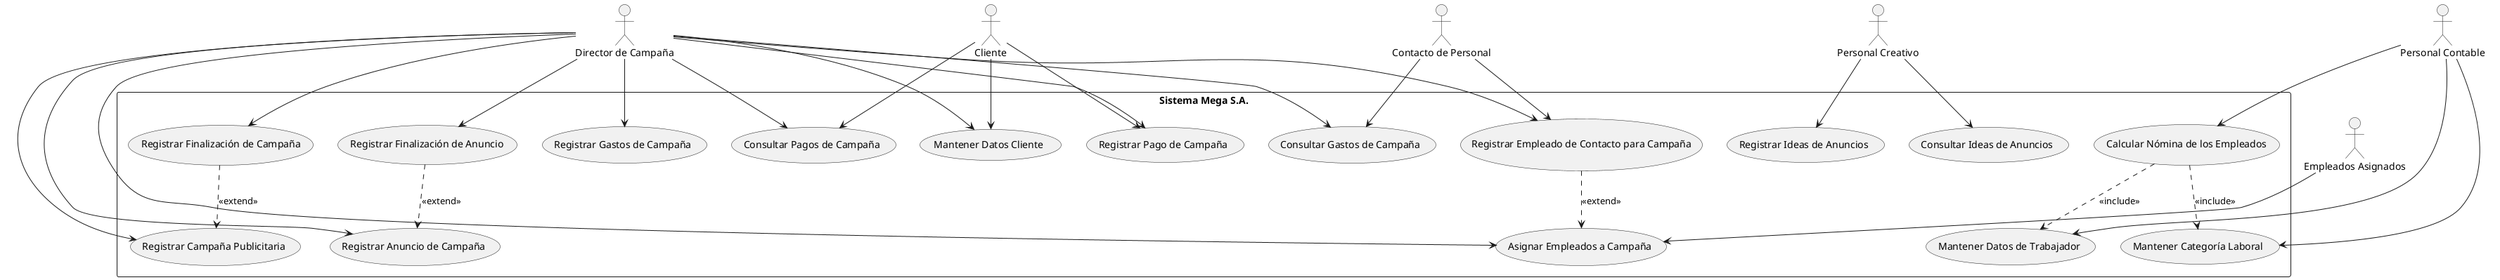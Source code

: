 @startuml
' Define system boundary
rectangle "Sistema Mega S.A." {
  ' Use Cases para Director de Campaña
  usecase "Mantener Datos Cliente" as UC1
  usecase "Registrar Campaña Publicitaria" as UC2
  usecase "Registrar Finalización de Campaña" as UC3
  usecase "Registrar Pago de Campaña" as UC4
  usecase "Consultar Pagos de Campaña" as UC5
  usecase "Asignar Empleados a Campaña" as UC6
  usecase "Registrar Empleado de Contacto para Campaña" as UC7
  usecase "Registrar Anuncio de Campaña" as UC8
  usecase "Registrar Finalización de Anuncio" as UC9
  usecase "Registrar Gastos de Campaña" as UC10
  usecase "Consultar Gastos de Campaña" as UC11

  ' Use Cases para Personal Creativo
  usecase "Registrar Ideas de Anuncios" as UC12
  usecase "Consultar Ideas de Anuncios" as UC13

  ' Use Cases para Personal Contable
  usecase "Mantener Datos de Trabajador" as UC14
  usecase "Mantener Categoría Laboral" as UC15
  usecase "Calcular Nómina de los Empleados" as UC16

  ' Relaciones Extend (flechas desde el caso extendido hacia el caso base)
  UC3 ..> UC2 : <<extend>>
  UC7 ..> UC6 : <<extend>>
  UC9 ..> UC8 : <<extend>>

  ' Relaciones Include (flechas desde el caso base hacia el incluido)
  UC16 ..> UC14 : <<include>>
  UC16 ..> UC15 : <<include>>
}

' Actores adicionales
actor "Director de Campaña" as DC
actor "Personal Creativo" as PC
actor "Personal Contable" as PCont
actor "Cliente" as Cl
actor "Empleados Asignados" as EA
actor "Contacto de Personal" as CP

' Asignación de actores a los casos de uso

' Director de Campaña: principal responsable de la gestión de campañas
DC --> UC1
DC --> UC2
DC --> UC3
DC --> UC4
DC --> UC5
DC --> UC6
DC --> UC7
DC --> UC8
DC --> UC9
DC --> UC10
DC --> UC11

' Cliente: solicita servicios y realiza pagos; también registra sus datos
Cl --> UC1
Cl --> UC4
Cl --> UC5

' Personal Creativo: encargado de generar ideas para anuncios
PC --> UC12
PC --> UC13

' Personal Contable: administra datos de trabajadores, categorías y nóminas
PCont --> UC14
PCont --> UC15
PCont --> UC16

' Empleados Asignados: integran el equipo de campaña (participación implícita en asignación)
EA --> UC6

' Contacto de Personal: actor específico para el rol de punto de contacto
CP --> UC7
CP --> UC11

@enduml
